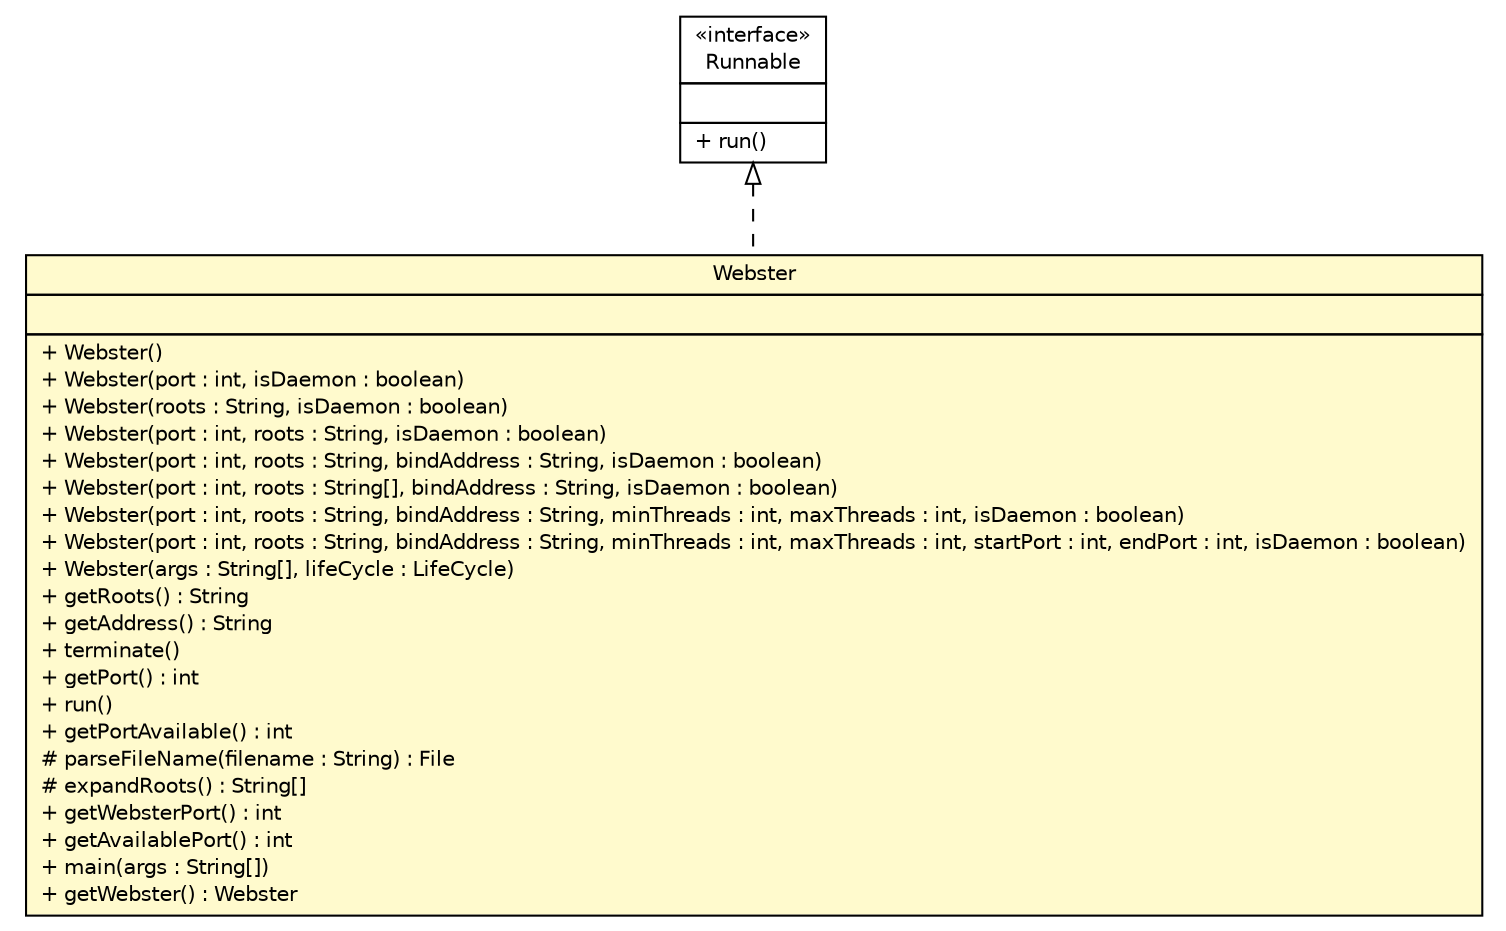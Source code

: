 #!/usr/local/bin/dot
#
# Class diagram 
# Generated by UMLGraph version R5_6 (http://www.umlgraph.org/)
#

digraph G {
	edge [fontname="Helvetica",fontsize=10,labelfontname="Helvetica",labelfontsize=10];
	node [fontname="Helvetica",fontsize=10,shape=plaintext];
	nodesep=0.25;
	ranksep=0.5;
	// sorcer.tools.webster.Webster
	c372523 [label=<<table title="sorcer.tools.webster.Webster" border="0" cellborder="1" cellspacing="0" cellpadding="2" port="p" bgcolor="lemonChiffon" href="./Webster.html">
		<tr><td><table border="0" cellspacing="0" cellpadding="1">
<tr><td align="center" balign="center"> Webster </td></tr>
		</table></td></tr>
		<tr><td><table border="0" cellspacing="0" cellpadding="1">
<tr><td align="left" balign="left">  </td></tr>
		</table></td></tr>
		<tr><td><table border="0" cellspacing="0" cellpadding="1">
<tr><td align="left" balign="left"> + Webster() </td></tr>
<tr><td align="left" balign="left"> + Webster(port : int, isDaemon : boolean) </td></tr>
<tr><td align="left" balign="left"> + Webster(roots : String, isDaemon : boolean) </td></tr>
<tr><td align="left" balign="left"> + Webster(port : int, roots : String, isDaemon : boolean) </td></tr>
<tr><td align="left" balign="left"> + Webster(port : int, roots : String, bindAddress : String, isDaemon : boolean) </td></tr>
<tr><td align="left" balign="left"> + Webster(port : int, roots : String[], bindAddress : String, isDaemon : boolean) </td></tr>
<tr><td align="left" balign="left"> + Webster(port : int, roots : String, bindAddress : String, minThreads : int, maxThreads : int, isDaemon : boolean) </td></tr>
<tr><td align="left" balign="left"> + Webster(port : int, roots : String, bindAddress : String, minThreads : int, maxThreads : int, startPort : int, endPort : int, isDaemon : boolean) </td></tr>
<tr><td align="left" balign="left"> + Webster(args : String[], lifeCycle : LifeCycle) </td></tr>
<tr><td align="left" balign="left"> + getRoots() : String </td></tr>
<tr><td align="left" balign="left"> + getAddress() : String </td></tr>
<tr><td align="left" balign="left"> + terminate() </td></tr>
<tr><td align="left" balign="left"> + getPort() : int </td></tr>
<tr><td align="left" balign="left"> + run() </td></tr>
<tr><td align="left" balign="left"> + getPortAvailable() : int </td></tr>
<tr><td align="left" balign="left"> # parseFileName(filename : String) : File </td></tr>
<tr><td align="left" balign="left"> # expandRoots() : String[] </td></tr>
<tr><td align="left" balign="left"> + getWebsterPort() : int </td></tr>
<tr><td align="left" balign="left"> + getAvailablePort() : int </td></tr>
<tr><td align="left" balign="left"> + main(args : String[]) </td></tr>
<tr><td align="left" balign="left"> + getWebster() : Webster </td></tr>
		</table></td></tr>
		</table>>, URL="./Webster.html", fontname="Helvetica", fontcolor="black", fontsize=10.0];
	//sorcer.tools.webster.Webster implements java.lang.Runnable
	c372699:p -> c372523:p [dir=back,arrowtail=empty,style=dashed];
	// java.lang.Runnable
	c372699 [label=<<table title="java.lang.Runnable" border="0" cellborder="1" cellspacing="0" cellpadding="2" port="p" href="http://docs.oracle.com/javase/7/docs/api/java/lang/Runnable.html">
		<tr><td><table border="0" cellspacing="0" cellpadding="1">
<tr><td align="center" balign="center"> &#171;interface&#187; </td></tr>
<tr><td align="center" balign="center"> Runnable </td></tr>
		</table></td></tr>
		<tr><td><table border="0" cellspacing="0" cellpadding="1">
<tr><td align="left" balign="left">  </td></tr>
		</table></td></tr>
		<tr><td><table border="0" cellspacing="0" cellpadding="1">
<tr><td align="left" balign="left"> + run() </td></tr>
		</table></td></tr>
		</table>>, URL="http://docs.oracle.com/javase/7/docs/api/java/lang/Runnable.html", fontname="Helvetica", fontcolor="black", fontsize=10.0];
}

